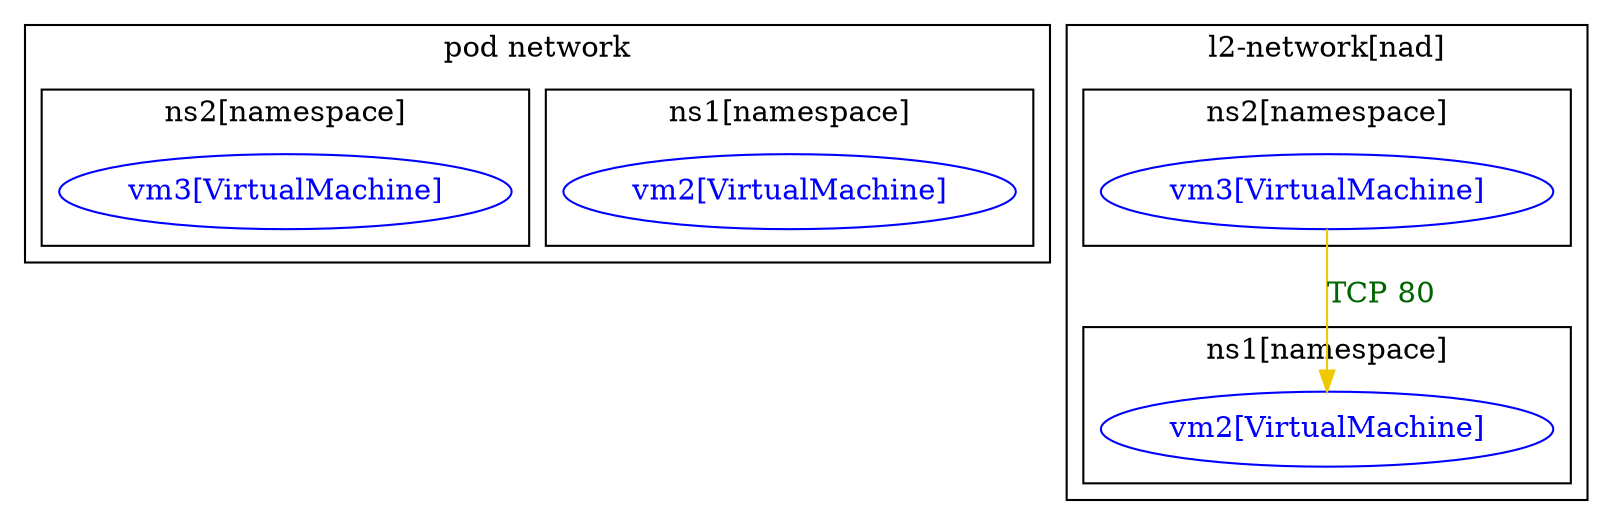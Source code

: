 digraph {
	subgraph "cluster_pod_network" {
	label="pod network"
	subgraph "cluster_ns1[namespace]" {
		color="black"
		fontcolor="black"
		"ns1/vm2[VirtualMachine]" [label="vm2[VirtualMachine]" color="blue" fontcolor="blue"]
		label="ns1[namespace]"
	}
	subgraph "cluster_ns2[namespace]" {
		color="black"
		fontcolor="black"
		"ns2/vm3[VirtualMachine]" [label="vm3[VirtualMachine]" color="blue" fontcolor="blue"]
		label="ns2[namespace]"
	}
	}
	subgraph "cluster_l2-network" {
	label="l2-network[nad]"
	subgraph "cluster_ns1[namespace]" {
		color="black"
		fontcolor="black"
		"ns1/vm2[VirtualMachine]l2-network" [label="vm2[VirtualMachine]" color="blue" fontcolor="blue"]
		label="ns1[namespace]"
	}
	subgraph "cluster_ns2[namespace]" {
		color="black"
		fontcolor="black"
		"ns2/vm3[VirtualMachine]l2-network" [label="vm3[VirtualMachine]" color="blue" fontcolor="blue"]
		label="ns2[namespace]"
	}
	}
	"ns2/vm3[VirtualMachine]l2-network" -> "ns1/vm2[VirtualMachine]l2-network" [label="TCP 80" color="gold2" fontcolor="darkgreen" weight=1]
}